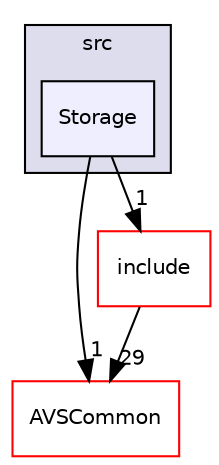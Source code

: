 digraph "/workplace/avs-device-sdk/CapabilitiesDelegate/src/Storage" {
  compound=true
  node [ fontsize="10", fontname="Helvetica"];
  edge [ labelfontsize="10", labelfontname="Helvetica"];
  subgraph clusterdir_f14574f3da14ef94e1b0e15a21513161 {
    graph [ bgcolor="#ddddee", pencolor="black", label="src" fontname="Helvetica", fontsize="10", URL="dir_f14574f3da14ef94e1b0e15a21513161.html"]
  dir_9e2ce11fe8425ff8f6dea297b9bf063f [shape=box, label="Storage", style="filled", fillcolor="#eeeeff", pencolor="black", URL="dir_9e2ce11fe8425ff8f6dea297b9bf063f.html"];
  }
  dir_13e65effb2bde530b17b3d5eefcd0266 [shape=box label="AVSCommon" fillcolor="white" style="filled" color="red" URL="dir_13e65effb2bde530b17b3d5eefcd0266.html"];
  dir_872c8767738f6c0aba43e56d09bbdc21 [shape=box label="include" fillcolor="white" style="filled" color="red" URL="dir_872c8767738f6c0aba43e56d09bbdc21.html"];
  dir_9e2ce11fe8425ff8f6dea297b9bf063f->dir_13e65effb2bde530b17b3d5eefcd0266 [headlabel="1", labeldistance=1.5 headhref="dir_000353_000017.html"];
  dir_9e2ce11fe8425ff8f6dea297b9bf063f->dir_872c8767738f6c0aba43e56d09bbdc21 [headlabel="1", labeldistance=1.5 headhref="dir_000353_000348.html"];
  dir_872c8767738f6c0aba43e56d09bbdc21->dir_13e65effb2bde530b17b3d5eefcd0266 [headlabel="29", labeldistance=1.5 headhref="dir_000348_000017.html"];
}
